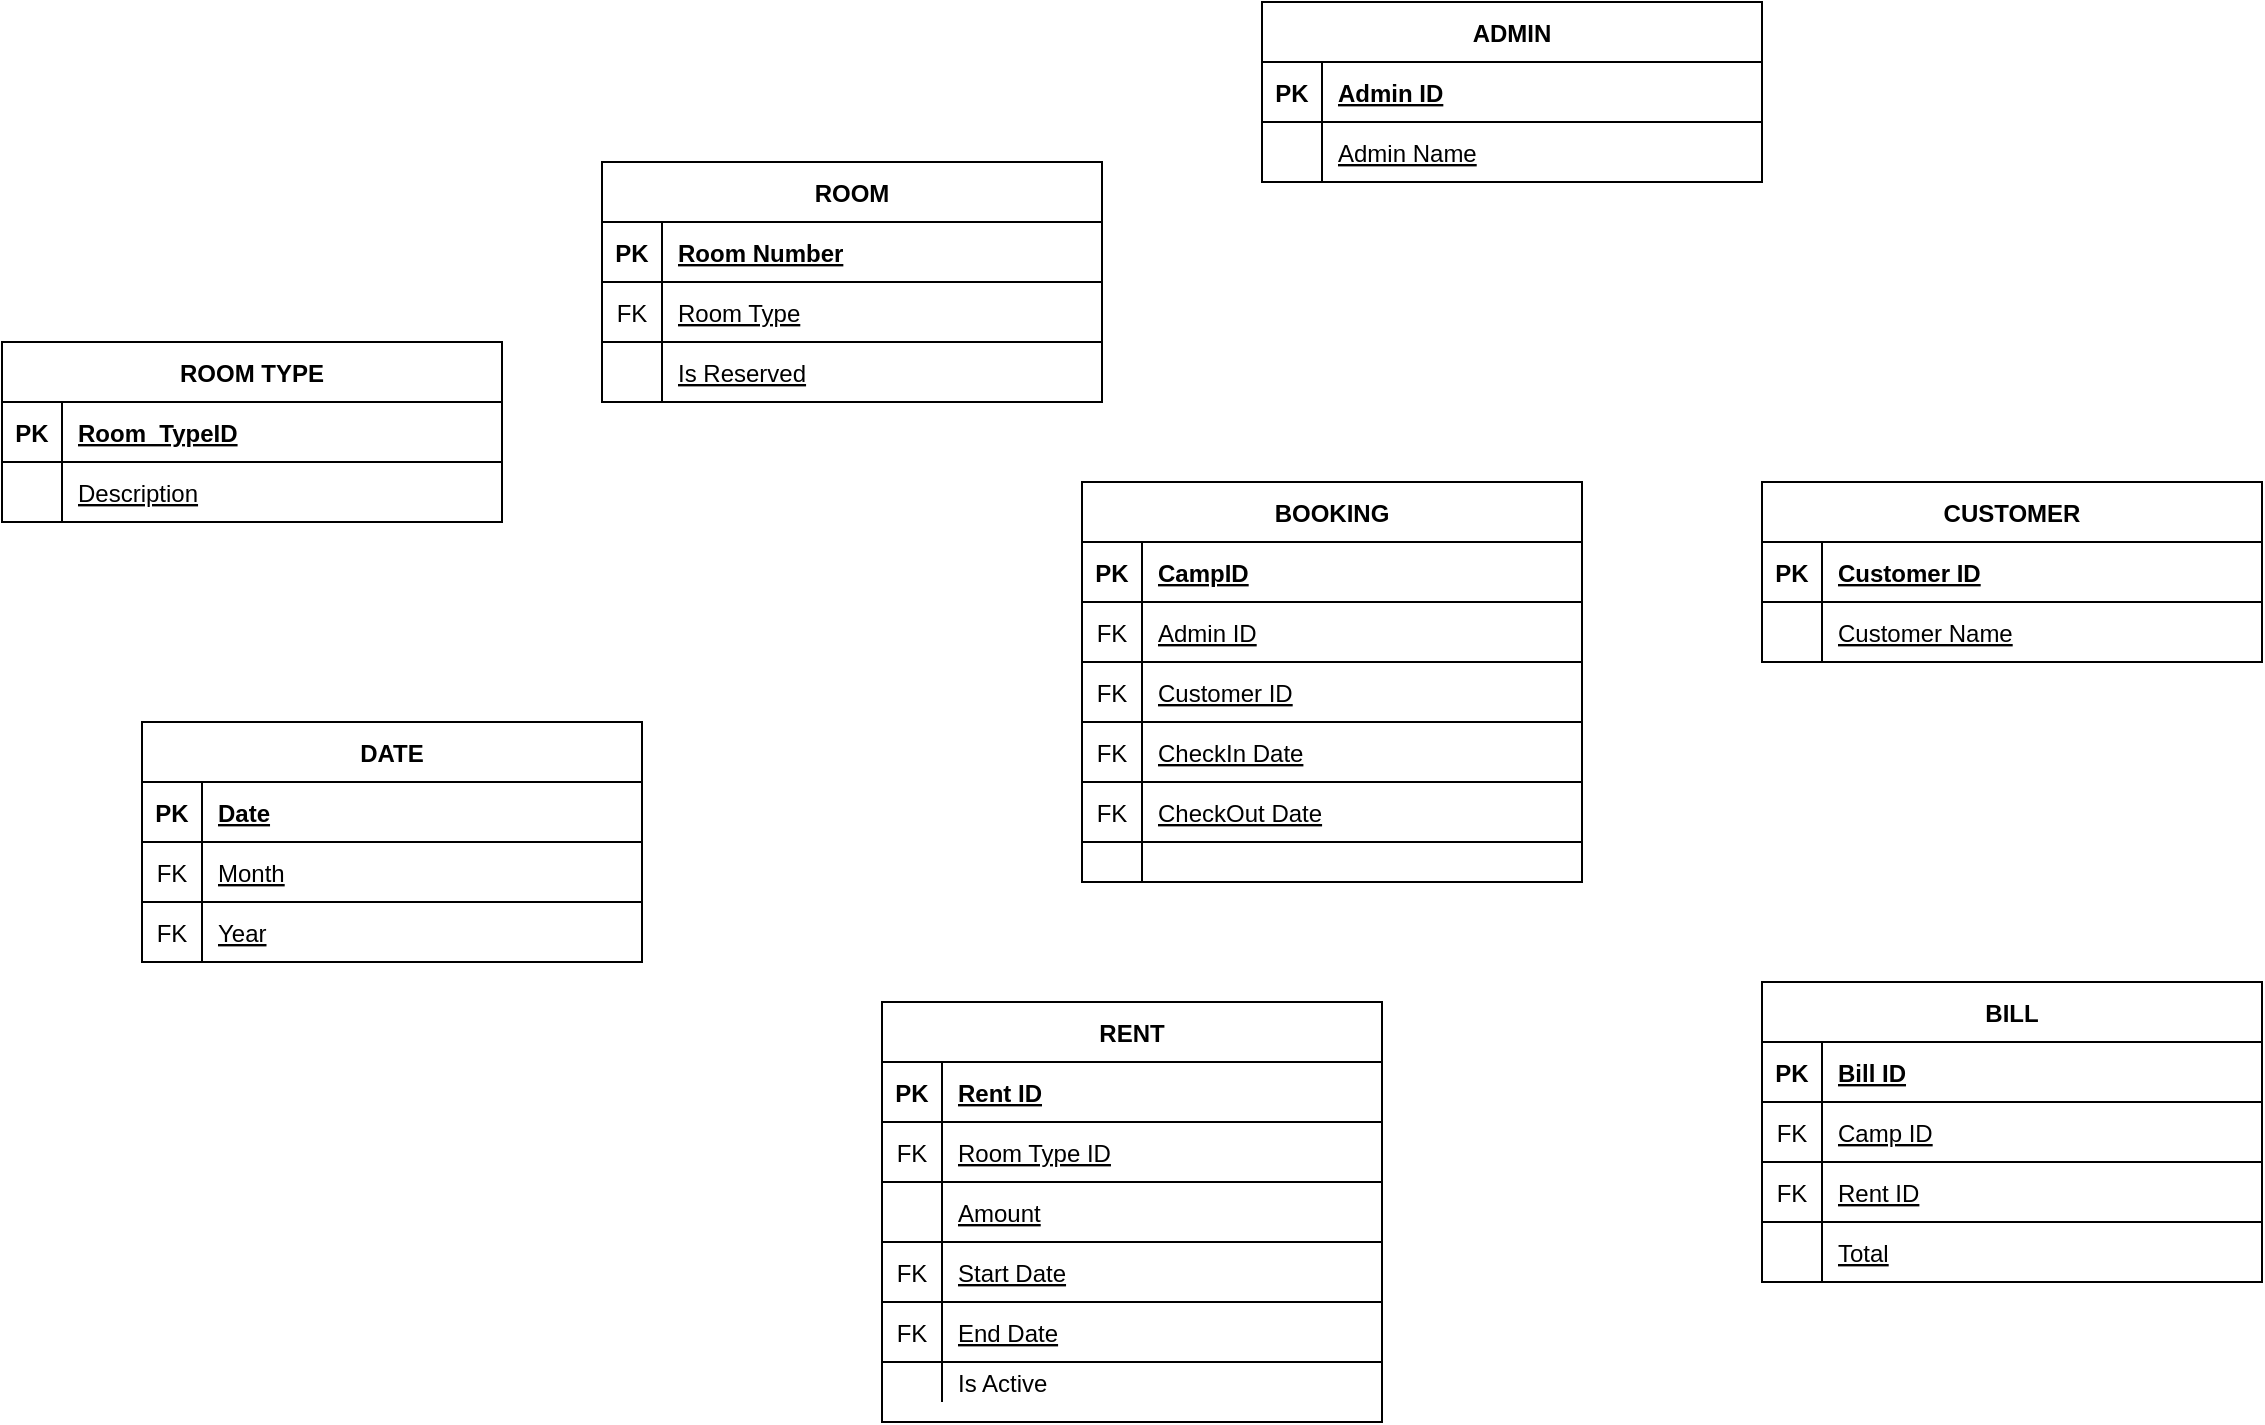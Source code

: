 <mxfile version="14.9.8" type="github">
  <diagram id="R2lEEEUBdFMjLlhIrx00" name="Page-1">
    <mxGraphModel dx="2008" dy="1745" grid="1" gridSize="10" guides="1" tooltips="1" connect="1" arrows="1" fold="1" page="1" pageScale="1" pageWidth="850" pageHeight="1100" math="0" shadow="0" extFonts="Permanent Marker^https://fonts.googleapis.com/css?family=Permanent+Marker">
      <root>
        <mxCell id="0" />
        <mxCell id="1" parent="0" />
        <mxCell id="C-vyLk0tnHw3VtMMgP7b-23" value="BOOKING" style="shape=table;startSize=30;container=1;collapsible=1;childLayout=tableLayout;fixedRows=1;rowLines=0;fontStyle=1;align=center;resizeLast=1;" parent="1" vertex="1">
          <mxGeometry x="190" y="-500" width="250" height="200" as="geometry" />
        </mxCell>
        <mxCell id="C-vyLk0tnHw3VtMMgP7b-24" value="" style="shape=partialRectangle;collapsible=0;dropTarget=0;pointerEvents=0;fillColor=none;points=[[0,0.5],[1,0.5]];portConstraint=eastwest;top=0;left=0;right=0;bottom=1;" parent="C-vyLk0tnHw3VtMMgP7b-23" vertex="1">
          <mxGeometry y="30" width="250" height="30" as="geometry" />
        </mxCell>
        <mxCell id="C-vyLk0tnHw3VtMMgP7b-25" value="PK" style="shape=partialRectangle;overflow=hidden;connectable=0;fillColor=none;top=0;left=0;bottom=0;right=0;fontStyle=1;" parent="C-vyLk0tnHw3VtMMgP7b-24" vertex="1">
          <mxGeometry width="30" height="30" as="geometry" />
        </mxCell>
        <mxCell id="C-vyLk0tnHw3VtMMgP7b-26" value="CampID" style="shape=partialRectangle;overflow=hidden;connectable=0;fillColor=none;top=0;left=0;bottom=0;right=0;align=left;spacingLeft=6;fontStyle=5;" parent="C-vyLk0tnHw3VtMMgP7b-24" vertex="1">
          <mxGeometry x="30" width="220" height="30" as="geometry" />
        </mxCell>
        <mxCell id="P4Pfxg6mVfLENpOahTxH-16" value="" style="shape=partialRectangle;collapsible=0;dropTarget=0;pointerEvents=0;fillColor=none;points=[[0,0.5],[1,0.5]];portConstraint=eastwest;top=0;left=0;right=0;bottom=1;" vertex="1" parent="C-vyLk0tnHw3VtMMgP7b-23">
          <mxGeometry y="60" width="250" height="30" as="geometry" />
        </mxCell>
        <mxCell id="P4Pfxg6mVfLENpOahTxH-17" value="FK" style="shape=partialRectangle;overflow=hidden;connectable=0;fillColor=none;top=0;left=0;bottom=0;right=0;fontStyle=0;" vertex="1" parent="P4Pfxg6mVfLENpOahTxH-16">
          <mxGeometry width="30" height="30" as="geometry" />
        </mxCell>
        <mxCell id="P4Pfxg6mVfLENpOahTxH-18" value="Admin ID" style="shape=partialRectangle;overflow=hidden;connectable=0;fillColor=none;top=0;left=0;bottom=0;right=0;align=left;spacingLeft=6;fontStyle=4;" vertex="1" parent="P4Pfxg6mVfLENpOahTxH-16">
          <mxGeometry x="30" width="220" height="30" as="geometry" />
        </mxCell>
        <mxCell id="P4Pfxg6mVfLENpOahTxH-19" value="" style="shape=partialRectangle;collapsible=0;dropTarget=0;pointerEvents=0;fillColor=none;points=[[0,0.5],[1,0.5]];portConstraint=eastwest;top=0;left=0;right=0;bottom=1;" vertex="1" parent="C-vyLk0tnHw3VtMMgP7b-23">
          <mxGeometry y="90" width="250" height="30" as="geometry" />
        </mxCell>
        <mxCell id="P4Pfxg6mVfLENpOahTxH-20" value="FK" style="shape=partialRectangle;overflow=hidden;connectable=0;fillColor=none;top=0;left=0;bottom=0;right=0;fontStyle=0;" vertex="1" parent="P4Pfxg6mVfLENpOahTxH-19">
          <mxGeometry width="30" height="30" as="geometry" />
        </mxCell>
        <mxCell id="P4Pfxg6mVfLENpOahTxH-21" value="Customer ID" style="shape=partialRectangle;overflow=hidden;connectable=0;fillColor=none;top=0;left=0;bottom=0;right=0;align=left;spacingLeft=6;fontStyle=4;" vertex="1" parent="P4Pfxg6mVfLENpOahTxH-19">
          <mxGeometry x="30" width="220" height="30" as="geometry" />
        </mxCell>
        <mxCell id="P4Pfxg6mVfLENpOahTxH-22" value="" style="shape=partialRectangle;collapsible=0;dropTarget=0;pointerEvents=0;fillColor=none;points=[[0,0.5],[1,0.5]];portConstraint=eastwest;top=0;left=0;right=0;bottom=1;" vertex="1" parent="C-vyLk0tnHw3VtMMgP7b-23">
          <mxGeometry y="120" width="250" height="30" as="geometry" />
        </mxCell>
        <mxCell id="P4Pfxg6mVfLENpOahTxH-23" value="FK" style="shape=partialRectangle;overflow=hidden;connectable=0;fillColor=none;top=0;left=0;bottom=0;right=0;fontStyle=0;" vertex="1" parent="P4Pfxg6mVfLENpOahTxH-22">
          <mxGeometry width="30" height="30" as="geometry" />
        </mxCell>
        <mxCell id="P4Pfxg6mVfLENpOahTxH-24" value="CheckIn Date" style="shape=partialRectangle;overflow=hidden;connectable=0;fillColor=none;top=0;left=0;bottom=0;right=0;align=left;spacingLeft=6;fontStyle=4;" vertex="1" parent="P4Pfxg6mVfLENpOahTxH-22">
          <mxGeometry x="30" width="220" height="30" as="geometry" />
        </mxCell>
        <mxCell id="P4Pfxg6mVfLENpOahTxH-25" value="" style="shape=partialRectangle;collapsible=0;dropTarget=0;pointerEvents=0;fillColor=none;points=[[0,0.5],[1,0.5]];portConstraint=eastwest;top=0;left=0;right=0;bottom=1;" vertex="1" parent="C-vyLk0tnHw3VtMMgP7b-23">
          <mxGeometry y="150" width="250" height="30" as="geometry" />
        </mxCell>
        <mxCell id="P4Pfxg6mVfLENpOahTxH-26" value="FK" style="shape=partialRectangle;overflow=hidden;connectable=0;fillColor=none;top=0;left=0;bottom=0;right=0;fontStyle=0;" vertex="1" parent="P4Pfxg6mVfLENpOahTxH-25">
          <mxGeometry width="30" height="30" as="geometry" />
        </mxCell>
        <mxCell id="P4Pfxg6mVfLENpOahTxH-27" value="CheckOut Date" style="shape=partialRectangle;overflow=hidden;connectable=0;fillColor=none;top=0;left=0;bottom=0;right=0;align=left;spacingLeft=6;fontStyle=4;" vertex="1" parent="P4Pfxg6mVfLENpOahTxH-25">
          <mxGeometry x="30" width="220" height="30" as="geometry" />
        </mxCell>
        <mxCell id="C-vyLk0tnHw3VtMMgP7b-27" value="" style="shape=partialRectangle;collapsible=0;dropTarget=0;pointerEvents=0;fillColor=none;points=[[0,0.5],[1,0.5]];portConstraint=eastwest;top=0;left=0;right=0;bottom=0;" parent="C-vyLk0tnHw3VtMMgP7b-23" vertex="1">
          <mxGeometry y="180" width="250" height="20" as="geometry" />
        </mxCell>
        <mxCell id="C-vyLk0tnHw3VtMMgP7b-28" value="" style="shape=partialRectangle;overflow=hidden;connectable=0;fillColor=none;top=0;left=0;bottom=0;right=0;" parent="C-vyLk0tnHw3VtMMgP7b-27" vertex="1">
          <mxGeometry width="30" height="20" as="geometry" />
        </mxCell>
        <mxCell id="C-vyLk0tnHw3VtMMgP7b-29" value="" style="shape=partialRectangle;overflow=hidden;connectable=0;fillColor=none;top=0;left=0;bottom=0;right=0;align=left;spacingLeft=6;" parent="C-vyLk0tnHw3VtMMgP7b-27" vertex="1">
          <mxGeometry x="30" width="220" height="20" as="geometry" />
        </mxCell>
        <mxCell id="P4Pfxg6mVfLENpOahTxH-29" value="ADMIN" style="shape=table;startSize=30;container=1;collapsible=1;childLayout=tableLayout;fixedRows=1;rowLines=0;fontStyle=1;align=center;resizeLast=1;" vertex="1" parent="1">
          <mxGeometry x="280" y="-740" width="250" height="90" as="geometry" />
        </mxCell>
        <mxCell id="P4Pfxg6mVfLENpOahTxH-30" value="" style="shape=partialRectangle;collapsible=0;dropTarget=0;pointerEvents=0;fillColor=none;points=[[0,0.5],[1,0.5]];portConstraint=eastwest;top=0;left=0;right=0;bottom=1;" vertex="1" parent="P4Pfxg6mVfLENpOahTxH-29">
          <mxGeometry y="30" width="250" height="30" as="geometry" />
        </mxCell>
        <mxCell id="P4Pfxg6mVfLENpOahTxH-31" value="PK" style="shape=partialRectangle;overflow=hidden;connectable=0;fillColor=none;top=0;left=0;bottom=0;right=0;fontStyle=1;" vertex="1" parent="P4Pfxg6mVfLENpOahTxH-30">
          <mxGeometry width="30" height="30" as="geometry" />
        </mxCell>
        <mxCell id="P4Pfxg6mVfLENpOahTxH-32" value="Admin ID" style="shape=partialRectangle;overflow=hidden;connectable=0;fillColor=none;top=0;left=0;bottom=0;right=0;align=left;spacingLeft=6;fontStyle=5;" vertex="1" parent="P4Pfxg6mVfLENpOahTxH-30">
          <mxGeometry x="30" width="220" height="30" as="geometry" />
        </mxCell>
        <mxCell id="P4Pfxg6mVfLENpOahTxH-33" value="" style="shape=partialRectangle;collapsible=0;dropTarget=0;pointerEvents=0;fillColor=none;points=[[0,0.5],[1,0.5]];portConstraint=eastwest;top=0;left=0;right=0;bottom=1;" vertex="1" parent="P4Pfxg6mVfLENpOahTxH-29">
          <mxGeometry y="60" width="250" height="30" as="geometry" />
        </mxCell>
        <mxCell id="P4Pfxg6mVfLENpOahTxH-34" value="" style="shape=partialRectangle;overflow=hidden;connectable=0;fillColor=none;top=0;left=0;bottom=0;right=0;fontStyle=0;" vertex="1" parent="P4Pfxg6mVfLENpOahTxH-33">
          <mxGeometry width="30" height="30" as="geometry" />
        </mxCell>
        <mxCell id="P4Pfxg6mVfLENpOahTxH-35" value="Admin Name" style="shape=partialRectangle;overflow=hidden;connectable=0;fillColor=none;top=0;left=0;bottom=0;right=0;align=left;spacingLeft=6;fontStyle=4;" vertex="1" parent="P4Pfxg6mVfLENpOahTxH-33">
          <mxGeometry x="30" width="220" height="30" as="geometry" />
        </mxCell>
        <mxCell id="P4Pfxg6mVfLENpOahTxH-48" value="CUSTOMER" style="shape=table;startSize=30;container=1;collapsible=1;childLayout=tableLayout;fixedRows=1;rowLines=0;fontStyle=1;align=center;resizeLast=1;" vertex="1" parent="1">
          <mxGeometry x="530" y="-500" width="250" height="90" as="geometry" />
        </mxCell>
        <mxCell id="P4Pfxg6mVfLENpOahTxH-49" value="" style="shape=partialRectangle;collapsible=0;dropTarget=0;pointerEvents=0;fillColor=none;points=[[0,0.5],[1,0.5]];portConstraint=eastwest;top=0;left=0;right=0;bottom=1;" vertex="1" parent="P4Pfxg6mVfLENpOahTxH-48">
          <mxGeometry y="30" width="250" height="30" as="geometry" />
        </mxCell>
        <mxCell id="P4Pfxg6mVfLENpOahTxH-50" value="PK" style="shape=partialRectangle;overflow=hidden;connectable=0;fillColor=none;top=0;left=0;bottom=0;right=0;fontStyle=1;" vertex="1" parent="P4Pfxg6mVfLENpOahTxH-49">
          <mxGeometry width="30" height="30" as="geometry" />
        </mxCell>
        <mxCell id="P4Pfxg6mVfLENpOahTxH-51" value="Customer ID" style="shape=partialRectangle;overflow=hidden;connectable=0;fillColor=none;top=0;left=0;bottom=0;right=0;align=left;spacingLeft=6;fontStyle=5;" vertex="1" parent="P4Pfxg6mVfLENpOahTxH-49">
          <mxGeometry x="30" width="220" height="30" as="geometry" />
        </mxCell>
        <mxCell id="P4Pfxg6mVfLENpOahTxH-52" value="" style="shape=partialRectangle;collapsible=0;dropTarget=0;pointerEvents=0;fillColor=none;points=[[0,0.5],[1,0.5]];portConstraint=eastwest;top=0;left=0;right=0;bottom=1;" vertex="1" parent="P4Pfxg6mVfLENpOahTxH-48">
          <mxGeometry y="60" width="250" height="30" as="geometry" />
        </mxCell>
        <mxCell id="P4Pfxg6mVfLENpOahTxH-53" value="" style="shape=partialRectangle;overflow=hidden;connectable=0;fillColor=none;top=0;left=0;bottom=0;right=0;fontStyle=0;" vertex="1" parent="P4Pfxg6mVfLENpOahTxH-52">
          <mxGeometry width="30" height="30" as="geometry" />
        </mxCell>
        <mxCell id="P4Pfxg6mVfLENpOahTxH-54" value="Customer Name" style="shape=partialRectangle;overflow=hidden;connectable=0;fillColor=none;top=0;left=0;bottom=0;right=0;align=left;spacingLeft=6;fontStyle=4;" vertex="1" parent="P4Pfxg6mVfLENpOahTxH-52">
          <mxGeometry x="30" width="220" height="30" as="geometry" />
        </mxCell>
        <mxCell id="P4Pfxg6mVfLENpOahTxH-55" value="BILL" style="shape=table;startSize=30;container=1;collapsible=1;childLayout=tableLayout;fixedRows=1;rowLines=0;fontStyle=1;align=center;resizeLast=1;" vertex="1" parent="1">
          <mxGeometry x="530" y="-250" width="250" height="150" as="geometry" />
        </mxCell>
        <mxCell id="P4Pfxg6mVfLENpOahTxH-56" value="" style="shape=partialRectangle;collapsible=0;dropTarget=0;pointerEvents=0;fillColor=none;points=[[0,0.5],[1,0.5]];portConstraint=eastwest;top=0;left=0;right=0;bottom=1;" vertex="1" parent="P4Pfxg6mVfLENpOahTxH-55">
          <mxGeometry y="30" width="250" height="30" as="geometry" />
        </mxCell>
        <mxCell id="P4Pfxg6mVfLENpOahTxH-57" value="PK" style="shape=partialRectangle;overflow=hidden;connectable=0;fillColor=none;top=0;left=0;bottom=0;right=0;fontStyle=1;" vertex="1" parent="P4Pfxg6mVfLENpOahTxH-56">
          <mxGeometry width="30" height="30" as="geometry" />
        </mxCell>
        <mxCell id="P4Pfxg6mVfLENpOahTxH-58" value="Bill ID" style="shape=partialRectangle;overflow=hidden;connectable=0;fillColor=none;top=0;left=0;bottom=0;right=0;align=left;spacingLeft=6;fontStyle=5;" vertex="1" parent="P4Pfxg6mVfLENpOahTxH-56">
          <mxGeometry x="30" width="220" height="30" as="geometry" />
        </mxCell>
        <mxCell id="P4Pfxg6mVfLENpOahTxH-59" value="" style="shape=partialRectangle;collapsible=0;dropTarget=0;pointerEvents=0;fillColor=none;points=[[0,0.5],[1,0.5]];portConstraint=eastwest;top=0;left=0;right=0;bottom=1;" vertex="1" parent="P4Pfxg6mVfLENpOahTxH-55">
          <mxGeometry y="60" width="250" height="30" as="geometry" />
        </mxCell>
        <mxCell id="P4Pfxg6mVfLENpOahTxH-60" value="FK" style="shape=partialRectangle;overflow=hidden;connectable=0;fillColor=none;top=0;left=0;bottom=0;right=0;fontStyle=0;" vertex="1" parent="P4Pfxg6mVfLENpOahTxH-59">
          <mxGeometry width="30" height="30" as="geometry" />
        </mxCell>
        <mxCell id="P4Pfxg6mVfLENpOahTxH-61" value="Camp ID" style="shape=partialRectangle;overflow=hidden;connectable=0;fillColor=none;top=0;left=0;bottom=0;right=0;align=left;spacingLeft=6;fontStyle=4;" vertex="1" parent="P4Pfxg6mVfLENpOahTxH-59">
          <mxGeometry x="30" width="220" height="30" as="geometry" />
        </mxCell>
        <mxCell id="P4Pfxg6mVfLENpOahTxH-62" value="" style="shape=partialRectangle;collapsible=0;dropTarget=0;pointerEvents=0;fillColor=none;points=[[0,0.5],[1,0.5]];portConstraint=eastwest;top=0;left=0;right=0;bottom=1;" vertex="1" parent="P4Pfxg6mVfLENpOahTxH-55">
          <mxGeometry y="90" width="250" height="30" as="geometry" />
        </mxCell>
        <mxCell id="P4Pfxg6mVfLENpOahTxH-63" value="FK" style="shape=partialRectangle;overflow=hidden;connectable=0;fillColor=none;top=0;left=0;bottom=0;right=0;fontStyle=0;" vertex="1" parent="P4Pfxg6mVfLENpOahTxH-62">
          <mxGeometry width="30" height="30" as="geometry" />
        </mxCell>
        <mxCell id="P4Pfxg6mVfLENpOahTxH-64" value="Rent ID" style="shape=partialRectangle;overflow=hidden;connectable=0;fillColor=none;top=0;left=0;bottom=0;right=0;align=left;spacingLeft=6;fontStyle=4;" vertex="1" parent="P4Pfxg6mVfLENpOahTxH-62">
          <mxGeometry x="30" width="220" height="30" as="geometry" />
        </mxCell>
        <mxCell id="P4Pfxg6mVfLENpOahTxH-65" value="" style="shape=partialRectangle;collapsible=0;dropTarget=0;pointerEvents=0;fillColor=none;points=[[0,0.5],[1,0.5]];portConstraint=eastwest;top=0;left=0;right=0;bottom=1;" vertex="1" parent="P4Pfxg6mVfLENpOahTxH-55">
          <mxGeometry y="120" width="250" height="30" as="geometry" />
        </mxCell>
        <mxCell id="P4Pfxg6mVfLENpOahTxH-66" value="" style="shape=partialRectangle;overflow=hidden;connectable=0;fillColor=none;top=0;left=0;bottom=0;right=0;fontStyle=0;" vertex="1" parent="P4Pfxg6mVfLENpOahTxH-65">
          <mxGeometry width="30" height="30" as="geometry" />
        </mxCell>
        <mxCell id="P4Pfxg6mVfLENpOahTxH-67" value="Total" style="shape=partialRectangle;overflow=hidden;connectable=0;fillColor=none;top=0;left=0;bottom=0;right=0;align=left;spacingLeft=6;fontStyle=4;" vertex="1" parent="P4Pfxg6mVfLENpOahTxH-65">
          <mxGeometry x="30" width="220" height="30" as="geometry" />
        </mxCell>
        <mxCell id="P4Pfxg6mVfLENpOahTxH-74" value="RENT" style="shape=table;startSize=30;container=1;collapsible=1;childLayout=tableLayout;fixedRows=1;rowLines=0;fontStyle=1;align=center;resizeLast=1;" vertex="1" parent="1">
          <mxGeometry x="90" y="-240" width="250" height="210" as="geometry" />
        </mxCell>
        <mxCell id="P4Pfxg6mVfLENpOahTxH-75" value="" style="shape=partialRectangle;collapsible=0;dropTarget=0;pointerEvents=0;fillColor=none;points=[[0,0.5],[1,0.5]];portConstraint=eastwest;top=0;left=0;right=0;bottom=1;" vertex="1" parent="P4Pfxg6mVfLENpOahTxH-74">
          <mxGeometry y="30" width="250" height="30" as="geometry" />
        </mxCell>
        <mxCell id="P4Pfxg6mVfLENpOahTxH-76" value="PK" style="shape=partialRectangle;overflow=hidden;connectable=0;fillColor=none;top=0;left=0;bottom=0;right=0;fontStyle=1;" vertex="1" parent="P4Pfxg6mVfLENpOahTxH-75">
          <mxGeometry width="30" height="30" as="geometry" />
        </mxCell>
        <mxCell id="P4Pfxg6mVfLENpOahTxH-77" value="Rent ID" style="shape=partialRectangle;overflow=hidden;connectable=0;fillColor=none;top=0;left=0;bottom=0;right=0;align=left;spacingLeft=6;fontStyle=5;" vertex="1" parent="P4Pfxg6mVfLENpOahTxH-75">
          <mxGeometry x="30" width="220" height="30" as="geometry" />
        </mxCell>
        <mxCell id="P4Pfxg6mVfLENpOahTxH-78" value="" style="shape=partialRectangle;collapsible=0;dropTarget=0;pointerEvents=0;fillColor=none;points=[[0,0.5],[1,0.5]];portConstraint=eastwest;top=0;left=0;right=0;bottom=1;" vertex="1" parent="P4Pfxg6mVfLENpOahTxH-74">
          <mxGeometry y="60" width="250" height="30" as="geometry" />
        </mxCell>
        <mxCell id="P4Pfxg6mVfLENpOahTxH-79" value="FK" style="shape=partialRectangle;overflow=hidden;connectable=0;fillColor=none;top=0;left=0;bottom=0;right=0;fontStyle=0;" vertex="1" parent="P4Pfxg6mVfLENpOahTxH-78">
          <mxGeometry width="30" height="30" as="geometry" />
        </mxCell>
        <mxCell id="P4Pfxg6mVfLENpOahTxH-80" value="Room Type ID" style="shape=partialRectangle;overflow=hidden;connectable=0;fillColor=none;top=0;left=0;bottom=0;right=0;align=left;spacingLeft=6;fontStyle=4;" vertex="1" parent="P4Pfxg6mVfLENpOahTxH-78">
          <mxGeometry x="30" width="220" height="30" as="geometry" />
        </mxCell>
        <mxCell id="P4Pfxg6mVfLENpOahTxH-81" value="" style="shape=partialRectangle;collapsible=0;dropTarget=0;pointerEvents=0;fillColor=none;points=[[0,0.5],[1,0.5]];portConstraint=eastwest;top=0;left=0;right=0;bottom=1;" vertex="1" parent="P4Pfxg6mVfLENpOahTxH-74">
          <mxGeometry y="90" width="250" height="30" as="geometry" />
        </mxCell>
        <mxCell id="P4Pfxg6mVfLENpOahTxH-82" value="" style="shape=partialRectangle;overflow=hidden;connectable=0;fillColor=none;top=0;left=0;bottom=0;right=0;fontStyle=0;" vertex="1" parent="P4Pfxg6mVfLENpOahTxH-81">
          <mxGeometry width="30" height="30" as="geometry" />
        </mxCell>
        <mxCell id="P4Pfxg6mVfLENpOahTxH-83" value="Amount" style="shape=partialRectangle;overflow=hidden;connectable=0;fillColor=none;top=0;left=0;bottom=0;right=0;align=left;spacingLeft=6;fontStyle=4;" vertex="1" parent="P4Pfxg6mVfLENpOahTxH-81">
          <mxGeometry x="30" width="220" height="30" as="geometry" />
        </mxCell>
        <mxCell id="P4Pfxg6mVfLENpOahTxH-84" value="" style="shape=partialRectangle;collapsible=0;dropTarget=0;pointerEvents=0;fillColor=none;points=[[0,0.5],[1,0.5]];portConstraint=eastwest;top=0;left=0;right=0;bottom=1;" vertex="1" parent="P4Pfxg6mVfLENpOahTxH-74">
          <mxGeometry y="120" width="250" height="30" as="geometry" />
        </mxCell>
        <mxCell id="P4Pfxg6mVfLENpOahTxH-85" value="FK" style="shape=partialRectangle;overflow=hidden;connectable=0;fillColor=none;top=0;left=0;bottom=0;right=0;fontStyle=0;" vertex="1" parent="P4Pfxg6mVfLENpOahTxH-84">
          <mxGeometry width="30" height="30" as="geometry" />
        </mxCell>
        <mxCell id="P4Pfxg6mVfLENpOahTxH-86" value="Start Date" style="shape=partialRectangle;overflow=hidden;connectable=0;fillColor=none;top=0;left=0;bottom=0;right=0;align=left;spacingLeft=6;fontStyle=4;" vertex="1" parent="P4Pfxg6mVfLENpOahTxH-84">
          <mxGeometry x="30" width="220" height="30" as="geometry" />
        </mxCell>
        <mxCell id="P4Pfxg6mVfLENpOahTxH-87" value="" style="shape=partialRectangle;collapsible=0;dropTarget=0;pointerEvents=0;fillColor=none;points=[[0,0.5],[1,0.5]];portConstraint=eastwest;top=0;left=0;right=0;bottom=1;" vertex="1" parent="P4Pfxg6mVfLENpOahTxH-74">
          <mxGeometry y="150" width="250" height="30" as="geometry" />
        </mxCell>
        <mxCell id="P4Pfxg6mVfLENpOahTxH-88" value="FK" style="shape=partialRectangle;overflow=hidden;connectable=0;fillColor=none;top=0;left=0;bottom=0;right=0;fontStyle=0;" vertex="1" parent="P4Pfxg6mVfLENpOahTxH-87">
          <mxGeometry width="30" height="30" as="geometry" />
        </mxCell>
        <mxCell id="P4Pfxg6mVfLENpOahTxH-89" value="End Date" style="shape=partialRectangle;overflow=hidden;connectable=0;fillColor=none;top=0;left=0;bottom=0;right=0;align=left;spacingLeft=6;fontStyle=4;" vertex="1" parent="P4Pfxg6mVfLENpOahTxH-87">
          <mxGeometry x="30" width="220" height="30" as="geometry" />
        </mxCell>
        <mxCell id="P4Pfxg6mVfLENpOahTxH-90" value="" style="shape=partialRectangle;collapsible=0;dropTarget=0;pointerEvents=0;fillColor=none;points=[[0,0.5],[1,0.5]];portConstraint=eastwest;top=0;left=0;right=0;bottom=0;" vertex="1" parent="P4Pfxg6mVfLENpOahTxH-74">
          <mxGeometry y="180" width="250" height="20" as="geometry" />
        </mxCell>
        <mxCell id="P4Pfxg6mVfLENpOahTxH-91" value="" style="shape=partialRectangle;overflow=hidden;connectable=0;fillColor=none;top=0;left=0;bottom=0;right=0;" vertex="1" parent="P4Pfxg6mVfLENpOahTxH-90">
          <mxGeometry width="30" height="20" as="geometry" />
        </mxCell>
        <mxCell id="P4Pfxg6mVfLENpOahTxH-92" value="Is Active" style="shape=partialRectangle;overflow=hidden;connectable=0;fillColor=none;top=0;left=0;bottom=0;right=0;align=left;spacingLeft=6;" vertex="1" parent="P4Pfxg6mVfLENpOahTxH-90">
          <mxGeometry x="30" width="220" height="20" as="geometry" />
        </mxCell>
        <mxCell id="P4Pfxg6mVfLENpOahTxH-94" value="DATE" style="shape=table;startSize=30;container=1;collapsible=1;childLayout=tableLayout;fixedRows=1;rowLines=0;fontStyle=1;align=center;resizeLast=1;" vertex="1" parent="1">
          <mxGeometry x="-280" y="-380" width="250" height="120" as="geometry" />
        </mxCell>
        <mxCell id="P4Pfxg6mVfLENpOahTxH-95" value="" style="shape=partialRectangle;collapsible=0;dropTarget=0;pointerEvents=0;fillColor=none;points=[[0,0.5],[1,0.5]];portConstraint=eastwest;top=0;left=0;right=0;bottom=1;" vertex="1" parent="P4Pfxg6mVfLENpOahTxH-94">
          <mxGeometry y="30" width="250" height="30" as="geometry" />
        </mxCell>
        <mxCell id="P4Pfxg6mVfLENpOahTxH-96" value="PK" style="shape=partialRectangle;overflow=hidden;connectable=0;fillColor=none;top=0;left=0;bottom=0;right=0;fontStyle=1;" vertex="1" parent="P4Pfxg6mVfLENpOahTxH-95">
          <mxGeometry width="30" height="30" as="geometry" />
        </mxCell>
        <mxCell id="P4Pfxg6mVfLENpOahTxH-97" value="Date" style="shape=partialRectangle;overflow=hidden;connectable=0;fillColor=none;top=0;left=0;bottom=0;right=0;align=left;spacingLeft=6;fontStyle=5;" vertex="1" parent="P4Pfxg6mVfLENpOahTxH-95">
          <mxGeometry x="30" width="220" height="30" as="geometry" />
        </mxCell>
        <mxCell id="P4Pfxg6mVfLENpOahTxH-98" value="" style="shape=partialRectangle;collapsible=0;dropTarget=0;pointerEvents=0;fillColor=none;points=[[0,0.5],[1,0.5]];portConstraint=eastwest;top=0;left=0;right=0;bottom=1;" vertex="1" parent="P4Pfxg6mVfLENpOahTxH-94">
          <mxGeometry y="60" width="250" height="30" as="geometry" />
        </mxCell>
        <mxCell id="P4Pfxg6mVfLENpOahTxH-99" value="FK" style="shape=partialRectangle;overflow=hidden;connectable=0;fillColor=none;top=0;left=0;bottom=0;right=0;fontStyle=0;" vertex="1" parent="P4Pfxg6mVfLENpOahTxH-98">
          <mxGeometry width="30" height="30" as="geometry" />
        </mxCell>
        <mxCell id="P4Pfxg6mVfLENpOahTxH-100" value="Month" style="shape=partialRectangle;overflow=hidden;connectable=0;fillColor=none;top=0;left=0;bottom=0;right=0;align=left;spacingLeft=6;fontStyle=4;" vertex="1" parent="P4Pfxg6mVfLENpOahTxH-98">
          <mxGeometry x="30" width="220" height="30" as="geometry" />
        </mxCell>
        <mxCell id="P4Pfxg6mVfLENpOahTxH-101" value="" style="shape=partialRectangle;collapsible=0;dropTarget=0;pointerEvents=0;fillColor=none;points=[[0,0.5],[1,0.5]];portConstraint=eastwest;top=0;left=0;right=0;bottom=1;" vertex="1" parent="P4Pfxg6mVfLENpOahTxH-94">
          <mxGeometry y="90" width="250" height="30" as="geometry" />
        </mxCell>
        <mxCell id="P4Pfxg6mVfLENpOahTxH-102" value="FK" style="shape=partialRectangle;overflow=hidden;connectable=0;fillColor=none;top=0;left=0;bottom=0;right=0;fontStyle=0;" vertex="1" parent="P4Pfxg6mVfLENpOahTxH-101">
          <mxGeometry width="30" height="30" as="geometry" />
        </mxCell>
        <mxCell id="P4Pfxg6mVfLENpOahTxH-103" value="Year" style="shape=partialRectangle;overflow=hidden;connectable=0;fillColor=none;top=0;left=0;bottom=0;right=0;align=left;spacingLeft=6;fontStyle=4;" vertex="1" parent="P4Pfxg6mVfLENpOahTxH-101">
          <mxGeometry x="30" width="220" height="30" as="geometry" />
        </mxCell>
        <mxCell id="P4Pfxg6mVfLENpOahTxH-107" value="ROOM TYPE" style="shape=table;startSize=30;container=1;collapsible=1;childLayout=tableLayout;fixedRows=1;rowLines=0;fontStyle=1;align=center;resizeLast=1;" vertex="1" parent="1">
          <mxGeometry x="-350" y="-570" width="250" height="90" as="geometry" />
        </mxCell>
        <mxCell id="P4Pfxg6mVfLENpOahTxH-108" value="" style="shape=partialRectangle;collapsible=0;dropTarget=0;pointerEvents=0;fillColor=none;points=[[0,0.5],[1,0.5]];portConstraint=eastwest;top=0;left=0;right=0;bottom=1;" vertex="1" parent="P4Pfxg6mVfLENpOahTxH-107">
          <mxGeometry y="30" width="250" height="30" as="geometry" />
        </mxCell>
        <mxCell id="P4Pfxg6mVfLENpOahTxH-109" value="PK" style="shape=partialRectangle;overflow=hidden;connectable=0;fillColor=none;top=0;left=0;bottom=0;right=0;fontStyle=1;" vertex="1" parent="P4Pfxg6mVfLENpOahTxH-108">
          <mxGeometry width="30" height="30" as="geometry" />
        </mxCell>
        <mxCell id="P4Pfxg6mVfLENpOahTxH-110" value="Room_TypeID" style="shape=partialRectangle;overflow=hidden;connectable=0;fillColor=none;top=0;left=0;bottom=0;right=0;align=left;spacingLeft=6;fontStyle=5;" vertex="1" parent="P4Pfxg6mVfLENpOahTxH-108">
          <mxGeometry x="30" width="220" height="30" as="geometry" />
        </mxCell>
        <mxCell id="P4Pfxg6mVfLENpOahTxH-111" value="" style="shape=partialRectangle;collapsible=0;dropTarget=0;pointerEvents=0;fillColor=none;points=[[0,0.5],[1,0.5]];portConstraint=eastwest;top=0;left=0;right=0;bottom=1;" vertex="1" parent="P4Pfxg6mVfLENpOahTxH-107">
          <mxGeometry y="60" width="250" height="30" as="geometry" />
        </mxCell>
        <mxCell id="P4Pfxg6mVfLENpOahTxH-112" value="" style="shape=partialRectangle;overflow=hidden;connectable=0;fillColor=none;top=0;left=0;bottom=0;right=0;fontStyle=0;" vertex="1" parent="P4Pfxg6mVfLENpOahTxH-111">
          <mxGeometry width="30" height="30" as="geometry" />
        </mxCell>
        <mxCell id="P4Pfxg6mVfLENpOahTxH-113" value="Description" style="shape=partialRectangle;overflow=hidden;connectable=0;fillColor=none;top=0;left=0;bottom=0;right=0;align=left;spacingLeft=6;fontStyle=4;" vertex="1" parent="P4Pfxg6mVfLENpOahTxH-111">
          <mxGeometry x="30" width="220" height="30" as="geometry" />
        </mxCell>
        <mxCell id="P4Pfxg6mVfLENpOahTxH-117" value="ROOM" style="shape=table;startSize=30;container=1;collapsible=1;childLayout=tableLayout;fixedRows=1;rowLines=0;fontStyle=1;align=center;resizeLast=1;" vertex="1" parent="1">
          <mxGeometry x="-50" y="-660" width="250" height="120" as="geometry" />
        </mxCell>
        <mxCell id="P4Pfxg6mVfLENpOahTxH-118" value="" style="shape=partialRectangle;collapsible=0;dropTarget=0;pointerEvents=0;fillColor=none;points=[[0,0.5],[1,0.5]];portConstraint=eastwest;top=0;left=0;right=0;bottom=1;" vertex="1" parent="P4Pfxg6mVfLENpOahTxH-117">
          <mxGeometry y="30" width="250" height="30" as="geometry" />
        </mxCell>
        <mxCell id="P4Pfxg6mVfLENpOahTxH-119" value="PK" style="shape=partialRectangle;overflow=hidden;connectable=0;fillColor=none;top=0;left=0;bottom=0;right=0;fontStyle=1;" vertex="1" parent="P4Pfxg6mVfLENpOahTxH-118">
          <mxGeometry width="30" height="30" as="geometry" />
        </mxCell>
        <mxCell id="P4Pfxg6mVfLENpOahTxH-120" value="Room Number" style="shape=partialRectangle;overflow=hidden;connectable=0;fillColor=none;top=0;left=0;bottom=0;right=0;align=left;spacingLeft=6;fontStyle=5;" vertex="1" parent="P4Pfxg6mVfLENpOahTxH-118">
          <mxGeometry x="30" width="220" height="30" as="geometry" />
        </mxCell>
        <mxCell id="P4Pfxg6mVfLENpOahTxH-121" value="" style="shape=partialRectangle;collapsible=0;dropTarget=0;pointerEvents=0;fillColor=none;points=[[0,0.5],[1,0.5]];portConstraint=eastwest;top=0;left=0;right=0;bottom=1;" vertex="1" parent="P4Pfxg6mVfLENpOahTxH-117">
          <mxGeometry y="60" width="250" height="30" as="geometry" />
        </mxCell>
        <mxCell id="P4Pfxg6mVfLENpOahTxH-122" value="FK" style="shape=partialRectangle;overflow=hidden;connectable=0;fillColor=none;top=0;left=0;bottom=0;right=0;fontStyle=0;" vertex="1" parent="P4Pfxg6mVfLENpOahTxH-121">
          <mxGeometry width="30" height="30" as="geometry" />
        </mxCell>
        <mxCell id="P4Pfxg6mVfLENpOahTxH-123" value="Room Type" style="shape=partialRectangle;overflow=hidden;connectable=0;fillColor=none;top=0;left=0;bottom=0;right=0;align=left;spacingLeft=6;fontStyle=4;" vertex="1" parent="P4Pfxg6mVfLENpOahTxH-121">
          <mxGeometry x="30" width="220" height="30" as="geometry" />
        </mxCell>
        <mxCell id="P4Pfxg6mVfLENpOahTxH-124" value="" style="shape=partialRectangle;collapsible=0;dropTarget=0;pointerEvents=0;fillColor=none;points=[[0,0.5],[1,0.5]];portConstraint=eastwest;top=0;left=0;right=0;bottom=1;" vertex="1" parent="P4Pfxg6mVfLENpOahTxH-117">
          <mxGeometry y="90" width="250" height="30" as="geometry" />
        </mxCell>
        <mxCell id="P4Pfxg6mVfLENpOahTxH-125" value="" style="shape=partialRectangle;overflow=hidden;connectable=0;fillColor=none;top=0;left=0;bottom=0;right=0;fontStyle=0;" vertex="1" parent="P4Pfxg6mVfLENpOahTxH-124">
          <mxGeometry width="30" height="30" as="geometry" />
        </mxCell>
        <mxCell id="P4Pfxg6mVfLENpOahTxH-126" value="Is Reserved" style="shape=partialRectangle;overflow=hidden;connectable=0;fillColor=none;top=0;left=0;bottom=0;right=0;align=left;spacingLeft=6;fontStyle=4;" vertex="1" parent="P4Pfxg6mVfLENpOahTxH-124">
          <mxGeometry x="30" width="220" height="30" as="geometry" />
        </mxCell>
      </root>
    </mxGraphModel>
  </diagram>
</mxfile>
